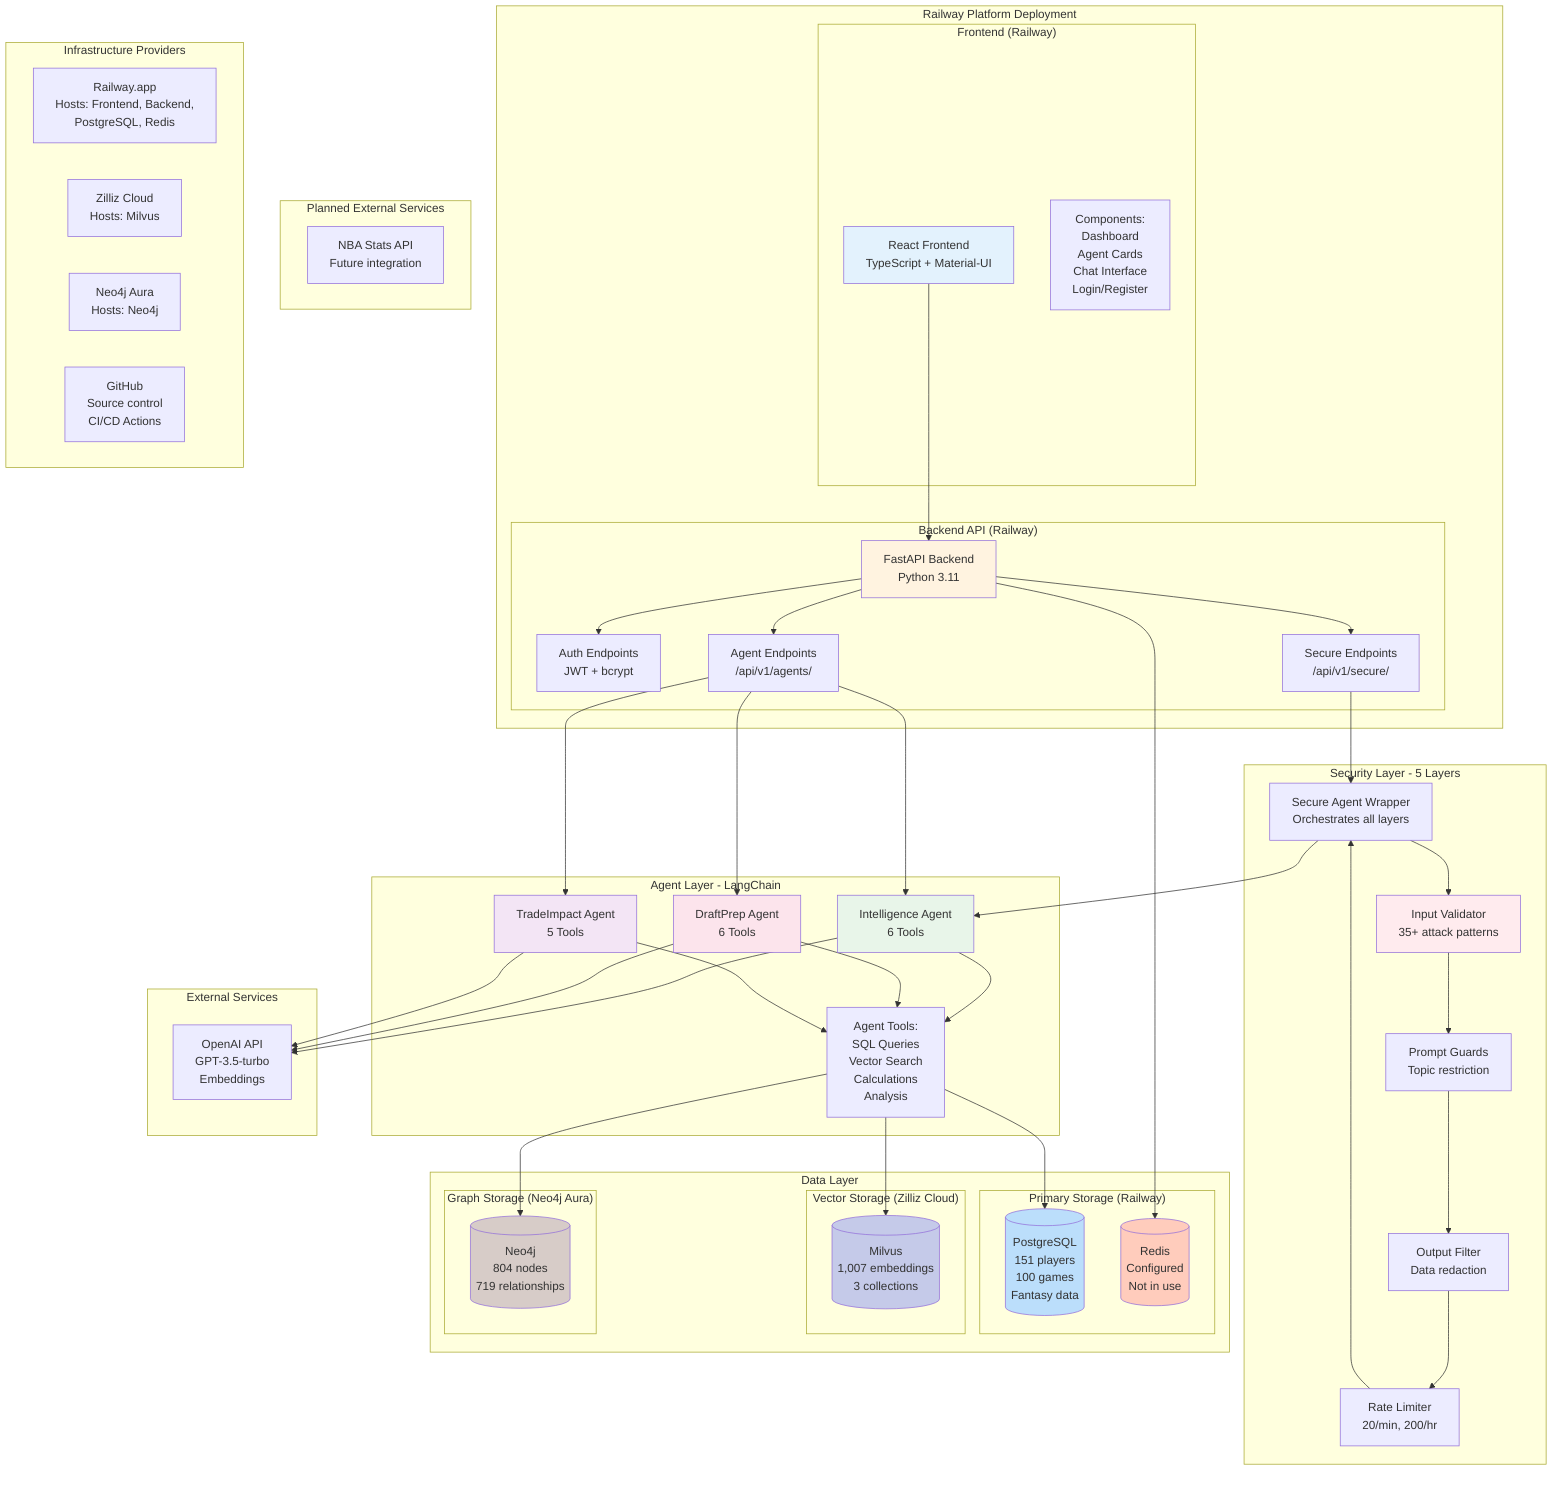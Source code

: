 graph TB
    %% System Architecture - Actually Implemented
    %% SportsBrain Fantasy Basketball Platform
    
    subgraph "Railway Platform Deployment"
        subgraph "Frontend (Railway)"
            UI["React Frontend<br/>TypeScript + Material-UI"]
            UI_COMP["Components:<br/>Dashboard<br/>Agent Cards<br/>Chat Interface<br/>Login/Register"]
        end
        
        subgraph "Backend API (Railway)"
            API["FastAPI Backend<br/>Python 3.11"]
            
            AUTH["Auth Endpoints<br/>JWT + bcrypt"]
            AGENT_EP["Agent Endpoints<br/>/api/v1/agents/"]
            SECURE_EP["Secure Endpoints<br/>/api/v1/secure/"]
        end
    end
    
    subgraph "Agent Layer - LangChain"
        INT_AGENT["Intelligence Agent<br/>6 Tools"]
        DRAFT_AGENT["DraftPrep Agent<br/>6 Tools"]
        TRADE_AGENT["TradeImpact Agent<br/>5 Tools"]
        
        TOOLS["Agent Tools:<br/>SQL Queries<br/>Vector Search<br/>Calculations<br/>Analysis"]
    end
    
    subgraph "Security Layer - 5 Layers"
        INPUT_VAL["Input Validator<br/>35+ attack patterns"]
        PROMPT_GUARD["Prompt Guards<br/>Topic restriction"]
        OUTPUT_FILTER["Output Filter<br/>Data redaction"]
        RATE_LIMIT["Rate Limiter<br/>20/min, 200/hr"]
        SECURE_WRAPPER["Secure Agent Wrapper<br/>Orchestrates all layers"]
    end
    
    subgraph "Data Layer"
        subgraph "Primary Storage (Railway)"
            PG[("PostgreSQL<br/>151 players<br/>100 games<br/>Fantasy data")]
            REDIS[("Redis<br/>Configured<br/>Not in use")]
        end
        
        subgraph "Vector Storage (Zilliz Cloud)"
            MILVUS[("Milvus<br/>1,007 embeddings<br/>3 collections")]
        end
        
        subgraph "Graph Storage (Neo4j Aura)"
            NEO4J[("Neo4j<br/>804 nodes<br/>719 relationships")]
        end
    end
    
    subgraph "External Services"
        OPENAI["OpenAI API<br/>GPT-3.5-turbo<br/>Embeddings"]
    end
    
    subgraph "Planned External Services"
        NBA_API["NBA Stats API<br/>Future integration"]
    end
    
    subgraph "Infrastructure Providers"
        RAILWAY_INFRA["Railway.app<br/>Hosts: Frontend, Backend,<br/>PostgreSQL, Redis"]
        ZILLIZ_INFRA["Zilliz Cloud<br/>Hosts: Milvus"]
        NEO4J_INFRA["Neo4j Aura<br/>Hosts: Neo4j"]
        GITHUB["GitHub<br/>Source control<br/>CI/CD Actions"]
    end
    
    %% Connections
    UI --> API
    API --> AUTH
    API --> AGENT_EP
    API --> SECURE_EP
    
    AGENT_EP --> INT_AGENT
    AGENT_EP --> DRAFT_AGENT
    AGENT_EP --> TRADE_AGENT
    
    SECURE_EP --> SECURE_WRAPPER
    SECURE_WRAPPER --> INPUT_VAL
    INPUT_VAL --> PROMPT_GUARD
    PROMPT_GUARD --> OUTPUT_FILTER
    OUTPUT_FILTER --> RATE_LIMIT
    RATE_LIMIT --> SECURE_WRAPPER
    SECURE_WRAPPER --> INT_AGENT
    
    INT_AGENT --> TOOLS
    DRAFT_AGENT --> TOOLS
    TRADE_AGENT --> TOOLS
    
    TOOLS --> PG
    TOOLS --> MILVUS
    TOOLS --> NEO4J
    
    API --> REDIS
    
    INT_AGENT --> OPENAI
    DRAFT_AGENT --> OPENAI
    TRADE_AGENT --> OPENAI
    
    
    %% Infrastructure relationships shown via subgraph grouping
    
    style UI fill:#e3f2fd
    style API fill:#fff3e0
    style INT_AGENT fill:#e8f5e9
    style DRAFT_AGENT fill:#fce4ec
    style TRADE_AGENT fill:#f3e5f5
    style PG fill:#bbdefb
    style MILVUS fill:#c5cae9
    style NEO4J fill:#d7ccc8
    style REDIS fill:#ffccbc
    style INPUT_VAL fill:#ffebee